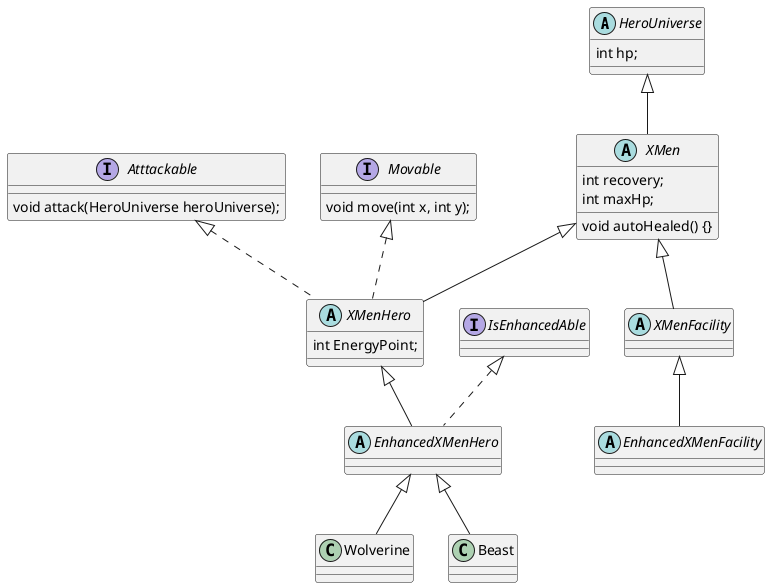 @startuml superHeroUniverse

scale 1
' --- XMen --- 

abstract class HeroUniverse {
    int hp;
}

abstract class XMen extends HeroUniverse {
    int recovery;
    int maxHp;

    void autoHealed() {}
}

abstract class XMenHero extends XMen implements Atttackable, Movable {
    int EnergyPoint;
}

abstract class EnhancedXMenHero extends XMenHero implements IsEnhancedAble {}

abstract class XMenFacility extends XMen {}

abstract class EnhancedXMenFacility extends XMenFacility {}

class Wolverine extends EnhancedXMenHero {}

class Beast extends EnhancedXMenHero {}

' --- interface ---
interface Atttackable {
    void attack(HeroUniverse heroUniverse);
}

interface Movable {
    void move(int x, int y);
}

interface IsEnhancedAble {}

@enduml